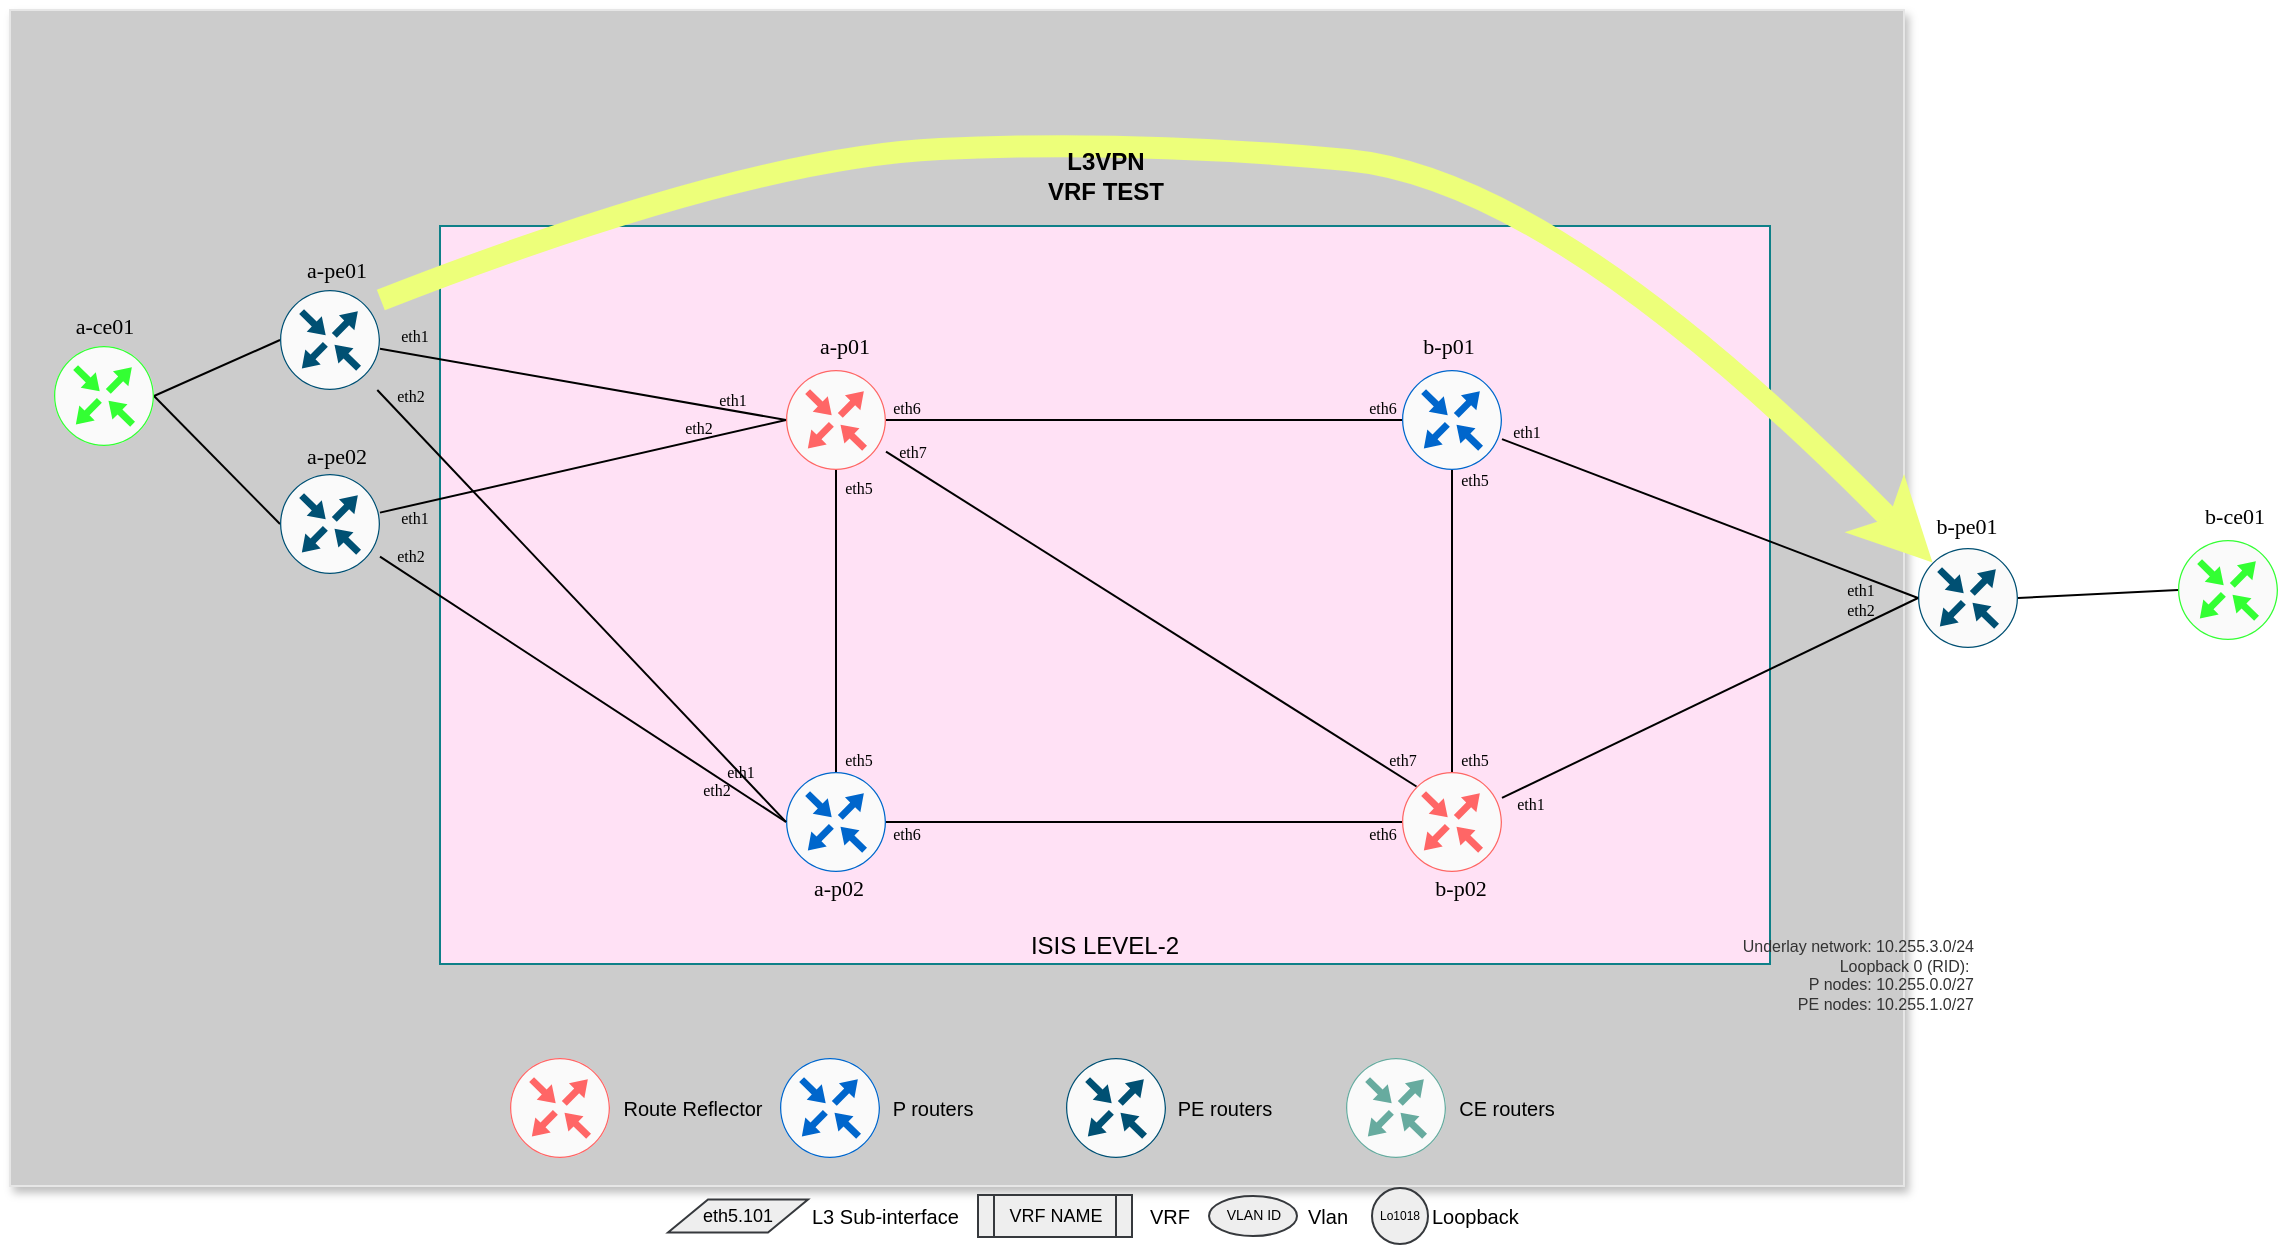 <mxfile>
    <diagram name="Page-1" id="-UelpCdYEey4y5baOnSz">
        <mxGraphModel dx="1113" dy="848" grid="0" gridSize="10" guides="1" tooltips="1" connect="1" arrows="1" fold="1" page="0" pageScale="1" pageWidth="827" pageHeight="1169" math="0" shadow="0">
            <root>
                <mxCell id="0"/>
                <mxCell id="-plp4mE1TCrz63QN9HbG-12" value="Background Image" parent="0"/>
                <mxCell id="-plp4mE1TCrz63QN9HbG-13" value="" style="rounded=0;whiteSpace=wrap;html=1;fillColor=#CCCCCC;fontColor=#333333;strokeColor=#E6E6E6;shadow=1;" parent="-plp4mE1TCrz63QN9HbG-12" vertex="1">
                    <mxGeometry x="-374" y="-184" width="947" height="588" as="geometry"/>
                </mxCell>
                <mxCell id="3" value="a-ce01" style="text;html=1;align=center;verticalAlign=middle;resizable=0;points=[];autosize=1;strokeColor=none;fillColor=none;fontSize=11;fontFamily=Verdana;" vertex="1" parent="-plp4mE1TCrz63QN9HbG-12">
                    <mxGeometry x="-355" y="-39" width="56" height="25" as="geometry"/>
                </mxCell>
                <mxCell id="5" style="edgeStyle=none;curved=1;rounded=0;orthogonalLoop=1;jettySize=auto;html=1;entryX=0;entryY=0.5;entryDx=0;entryDy=0;entryPerimeter=0;fontSize=12;startSize=8;endSize=8;endArrow=none;endFill=0;exitX=1;exitY=0.5;exitDx=0;exitDy=0;exitPerimeter=0;" edge="1" parent="-plp4mE1TCrz63QN9HbG-12" source="2" target="WSuv4SzaL3Qnk7HgxCXB-58">
                    <mxGeometry relative="1" as="geometry">
                        <mxPoint x="-275" y="-4" as="sourcePoint"/>
                        <mxPoint x="-192" y="115.61" as="targetPoint"/>
                    </mxGeometry>
                </mxCell>
                <mxCell id="6" style="edgeStyle=none;curved=1;rounded=0;orthogonalLoop=1;jettySize=auto;html=1;entryX=0;entryY=0.5;entryDx=0;entryDy=0;entryPerimeter=0;fontSize=12;startSize=8;endSize=8;endArrow=none;endFill=0;exitX=1;exitY=0.5;exitDx=0;exitDy=0;exitPerimeter=0;" edge="1" parent="-plp4mE1TCrz63QN9HbG-12" source="2" target="WSuv4SzaL3Qnk7HgxCXB-59">
                    <mxGeometry relative="1" as="geometry">
                        <mxPoint x="-310" y="83" as="sourcePoint"/>
                        <mxPoint x="-247" y="55" as="targetPoint"/>
                    </mxGeometry>
                </mxCell>
                <mxCell id="11" value="b-ce01" style="text;html=1;align=center;verticalAlign=middle;resizable=0;points=[];autosize=1;strokeColor=none;fillColor=none;fontSize=11;fontFamily=Verdana;" vertex="1" parent="-plp4mE1TCrz63QN9HbG-12">
                    <mxGeometry x="710" y="56" width="56" height="25" as="geometry"/>
                </mxCell>
                <mxCell id="13" style="edgeStyle=none;curved=1;rounded=0;orthogonalLoop=1;jettySize=auto;html=1;fontSize=12;startSize=8;endSize=8;endArrow=none;endFill=0;strokeWidth=1;exitX=1;exitY=0.5;exitDx=0;exitDy=0;exitPerimeter=0;entryX=0;entryY=0.5;entryDx=0;entryDy=0;entryPerimeter=0;" edge="1" parent="-plp4mE1TCrz63QN9HbG-12" source="WSuv4SzaL3Qnk7HgxCXB-66" target="12">
                    <mxGeometry relative="1" as="geometry">
                        <mxPoint x="742" y="120" as="targetPoint"/>
                        <mxPoint x="484" y="120" as="sourcePoint"/>
                    </mxGeometry>
                </mxCell>
                <mxCell id="1" parent="0"/>
                <mxCell id="WSuv4SzaL3Qnk7HgxCXB-26" value="ISIS LEVEL-2" style="rounded=0;whiteSpace=wrap;html=1;fillColor=#FFE1F5;strokeColor=#0e8088;verticalAlign=bottom;shadow=0;" parent="1" vertex="1">
                    <mxGeometry x="-159" y="-76" width="665" height="369" as="geometry"/>
                </mxCell>
                <mxCell id="WSuv4SzaL3Qnk7HgxCXB-204" value="" style="sketch=0;points=[[0.5,0,0],[1,0.5,0],[0.5,1,0],[0,0.5,0],[0.145,0.145,0],[0.856,0.145,0],[0.855,0.856,0],[0.145,0.855,0]];verticalLabelPosition=bottom;html=1;verticalAlign=top;aspect=fixed;align=center;pointerEvents=1;shape=mxgraph.cisco19.rect;prIcon=router;fillColor=#FAFAFA;strokeColor=#0066CC;fontSize=8;" parent="1" vertex="1">
                    <mxGeometry x="11" y="340" width="50" height="50" as="geometry"/>
                </mxCell>
                <mxCell id="WSuv4SzaL3Qnk7HgxCXB-205" value="P routers" style="text;html=1;align=center;verticalAlign=middle;resizable=0;points=[];autosize=1;strokeColor=none;fillColor=none;fontSize=10;" parent="1" vertex="1">
                    <mxGeometry x="58" y="353" width="58" height="24" as="geometry"/>
                </mxCell>
                <mxCell id="WSuv4SzaL3Qnk7HgxCXB-206" value="" style="sketch=0;points=[[0.5,0,0],[1,0.5,0],[0.5,1,0],[0,0.5,0],[0.145,0.145,0],[0.856,0.145,0],[0.855,0.856,0],[0.145,0.855,0]];verticalLabelPosition=bottom;html=1;verticalAlign=top;aspect=fixed;align=center;pointerEvents=1;shape=mxgraph.cisco19.rect;prIcon=router;fillColor=#FAFAFA;strokeColor=#005073;fontSize=8;" parent="1" vertex="1">
                    <mxGeometry x="154" y="340" width="50" height="50" as="geometry"/>
                </mxCell>
                <mxCell id="WSuv4SzaL3Qnk7HgxCXB-207" value="PE routers" style="text;html=1;align=center;verticalAlign=middle;resizable=0;points=[];autosize=1;strokeColor=none;fillColor=none;fontSize=10;" parent="1" vertex="1">
                    <mxGeometry x="200.5" y="353" width="65" height="24" as="geometry"/>
                </mxCell>
                <mxCell id="WSuv4SzaL3Qnk7HgxCXB-208" value="" style="sketch=0;points=[[0.5,0,0],[1,0.5,0],[0.5,1,0],[0,0.5,0],[0.145,0.145,0],[0.856,0.145,0],[0.855,0.856,0],[0.145,0.855,0]];verticalLabelPosition=bottom;html=1;verticalAlign=top;aspect=fixed;align=center;pointerEvents=1;shape=mxgraph.cisco19.rect;prIcon=router;fillColor=#FAFAFA;strokeColor=#67AB9F;fontSize=8;" parent="1" vertex="1">
                    <mxGeometry x="294" y="340" width="50" height="50" as="geometry"/>
                </mxCell>
                <mxCell id="WSuv4SzaL3Qnk7HgxCXB-209" value="CE routers" style="text;html=1;align=center;verticalAlign=middle;resizable=0;points=[];autosize=1;strokeColor=none;fillColor=none;fontSize=10;" parent="1" vertex="1">
                    <mxGeometry x="341" y="353" width="66" height="24" as="geometry"/>
                </mxCell>
                <mxCell id="-plp4mE1TCrz63QN9HbG-1" value="VRF NAME" style="shape=process;whiteSpace=wrap;html=1;backgroundOutline=1;fillColor=#eeeeee;strokeColor=#36393d;fontSize=9;" parent="1" vertex="1">
                    <mxGeometry x="110" y="408.5" width="77" height="21" as="geometry"/>
                </mxCell>
                <mxCell id="-plp4mE1TCrz63QN9HbG-2" value="VRF" style="text;html=1;align=left;verticalAlign=middle;resizable=0;points=[];autosize=1;strokeColor=none;fillColor=none;fontSize=10;" parent="1" vertex="1">
                    <mxGeometry x="194" y="407" width="38" height="24" as="geometry"/>
                </mxCell>
                <mxCell id="-plp4mE1TCrz63QN9HbG-3" value="VLAN ID" style="ellipse;whiteSpace=wrap;html=1;fontSize=7;fillColor=#eeeeee;strokeColor=#36393d;" parent="1" vertex="1">
                    <mxGeometry x="225.5" y="409" width="44" height="20" as="geometry"/>
                </mxCell>
                <mxCell id="-plp4mE1TCrz63QN9HbG-5" value="Vlan" style="text;html=1;align=left;verticalAlign=middle;resizable=0;points=[];autosize=1;strokeColor=none;fillColor=none;fontSize=10;" parent="1" vertex="1">
                    <mxGeometry x="273" y="407" width="38" height="24" as="geometry"/>
                </mxCell>
                <mxCell id="-plp4mE1TCrz63QN9HbG-7" value="Lo1018" style="ellipse;whiteSpace=wrap;html=1;aspect=fixed;fillColor=#eeeeee;strokeColor=#36393d;fontSize=6;" parent="1" vertex="1">
                    <mxGeometry x="307" y="405" width="28" height="28" as="geometry"/>
                </mxCell>
                <mxCell id="-plp4mE1TCrz63QN9HbG-8" value="Loopback" style="text;html=1;align=left;verticalAlign=middle;resizable=0;points=[];autosize=1;strokeColor=none;fillColor=none;fontSize=10;" parent="1" vertex="1">
                    <mxGeometry x="335" y="407" width="61" height="24" as="geometry"/>
                </mxCell>
                <mxCell id="JTRN2UEG_rgVW73hcwAd-14" value="eth5.101" style="shape=parallelogram;perimeter=parallelogramPerimeter;whiteSpace=wrap;html=1;fixedSize=1;fontSize=9;fillColor=#eeeeee;strokeColor=#36393d;" parent="1" vertex="1">
                    <mxGeometry x="-45" y="410.75" width="70" height="16.5" as="geometry"/>
                </mxCell>
                <mxCell id="JTRN2UEG_rgVW73hcwAd-15" value="L3 Sub-interface" style="text;html=1;align=left;verticalAlign=middle;resizable=0;points=[];autosize=1;strokeColor=none;fillColor=none;fontSize=10;" parent="1" vertex="1">
                    <mxGeometry x="25" y="407" width="91" height="24" as="geometry"/>
                </mxCell>
                <mxCell id="A-7povr_MnUaADOWKXIy-25" value="" style="curved=1;endArrow=classic;html=1;rounded=0;entryX=0.145;entryY=0.145;entryDx=0;entryDy=0;entryPerimeter=0;exitX=0.902;exitY=1.12;exitDx=0;exitDy=0;exitPerimeter=0;strokeColor=#EDFF7A;strokeWidth=11;" parent="1" source="WSuv4SzaL3Qnk7HgxCXB-101" target="WSuv4SzaL3Qnk7HgxCXB-66" edge="1">
                    <mxGeometry width="50" height="50" relative="1" as="geometry">
                        <mxPoint x="229" y="75" as="sourcePoint"/>
                        <mxPoint x="279" y="25" as="targetPoint"/>
                        <Array as="points">
                            <mxPoint x="-7" y="-110"/>
                            <mxPoint x="189" y="-119"/>
                            <mxPoint x="400" y="-99"/>
                        </Array>
                    </mxGeometry>
                </mxCell>
                <mxCell id="A-7povr_MnUaADOWKXIy-27" value="&lt;b&gt;L3VPN&lt;/b&gt;&lt;div&gt;&lt;b&gt;VRF TEST&lt;/b&gt;&lt;/div&gt;" style="text;html=1;align=center;verticalAlign=middle;whiteSpace=wrap;rounded=0;" parent="1" vertex="1">
                    <mxGeometry x="144" y="-116" width="60" height="30" as="geometry"/>
                </mxCell>
                <mxCell id="WSuv4SzaL3Qnk7HgxCXB-57" value="Topology" parent="0"/>
                <mxCell id="WSuv4SzaL3Qnk7HgxCXB-58" value="" style="sketch=0;points=[[0.5,0,0],[1,0.5,0],[0.5,1,0],[0,0.5,0],[0.145,0.145,0],[0.856,0.145,0],[0.855,0.856,0],[0.145,0.855,0]];verticalLabelPosition=bottom;html=1;verticalAlign=top;aspect=fixed;align=center;pointerEvents=1;shape=mxgraph.cisco19.rect;prIcon=router;fillColor=#FAFAFA;strokeColor=#005073;" parent="WSuv4SzaL3Qnk7HgxCXB-57" vertex="1">
                    <mxGeometry x="-239" y="-44" width="50" height="50" as="geometry"/>
                </mxCell>
                <mxCell id="WSuv4SzaL3Qnk7HgxCXB-59" value="" style="sketch=0;points=[[0.5,0,0],[1,0.5,0],[0.5,1,0],[0,0.5,0],[0.145,0.145,0],[0.856,0.145,0],[0.855,0.856,0],[0.145,0.855,0]];verticalLabelPosition=bottom;html=1;verticalAlign=top;aspect=fixed;align=center;pointerEvents=1;shape=mxgraph.cisco19.rect;prIcon=router;fillColor=#FAFAFA;strokeColor=#005073;" parent="WSuv4SzaL3Qnk7HgxCXB-57" vertex="1">
                    <mxGeometry x="-239" y="48" width="50" height="50" as="geometry"/>
                </mxCell>
                <mxCell id="WSuv4SzaL3Qnk7HgxCXB-62" value="" style="sketch=0;points=[[0.5,0,0],[1,0.5,0],[0.5,1,0],[0,0.5,0],[0.145,0.145,0],[0.856,0.145,0],[0.855,0.856,0],[0.145,0.855,0]];verticalLabelPosition=bottom;html=1;verticalAlign=top;aspect=fixed;align=center;pointerEvents=1;shape=mxgraph.cisco19.rect;prIcon=router;fillColor=#FAFAFA;strokeColor=#FF6666;" parent="WSuv4SzaL3Qnk7HgxCXB-57" vertex="1">
                    <mxGeometry x="14" y="-4" width="50" height="50" as="geometry"/>
                </mxCell>
                <mxCell id="WSuv4SzaL3Qnk7HgxCXB-63" value="" style="sketch=0;points=[[0.5,0,0],[1,0.5,0],[0.5,1,0],[0,0.5,0],[0.145,0.145,0],[0.856,0.145,0],[0.855,0.856,0],[0.145,0.855,0]];verticalLabelPosition=bottom;html=1;verticalAlign=top;aspect=fixed;align=center;pointerEvents=1;shape=mxgraph.cisco19.rect;prIcon=router;fillColor=#FAFAFA;strokeColor=#0066CC;" parent="WSuv4SzaL3Qnk7HgxCXB-57" vertex="1">
                    <mxGeometry x="14" y="197" width="50" height="50" as="geometry"/>
                </mxCell>
                <mxCell id="WSuv4SzaL3Qnk7HgxCXB-64" value="" style="sketch=0;points=[[0.5,0,0],[1,0.5,0],[0.5,1,0],[0,0.5,0],[0.145,0.145,0],[0.856,0.145,0],[0.855,0.856,0],[0.145,0.855,0]];verticalLabelPosition=bottom;html=1;verticalAlign=top;aspect=fixed;align=center;pointerEvents=1;shape=mxgraph.cisco19.rect;prIcon=router;fillColor=#FAFAFA;strokeColor=#0066CC;" parent="WSuv4SzaL3Qnk7HgxCXB-57" vertex="1">
                    <mxGeometry x="322" y="-4" width="50" height="50" as="geometry"/>
                </mxCell>
                <mxCell id="WSuv4SzaL3Qnk7HgxCXB-65" value="" style="sketch=0;points=[[0.5,0,0],[1,0.5,0],[0.5,1,0],[0,0.5,0],[0.145,0.145,0],[0.856,0.145,0],[0.855,0.856,0],[0.145,0.855,0]];verticalLabelPosition=bottom;html=1;verticalAlign=top;aspect=fixed;align=center;pointerEvents=1;shape=mxgraph.cisco19.rect;prIcon=router;fillColor=#FAFAFA;strokeColor=#FF6666;" parent="WSuv4SzaL3Qnk7HgxCXB-57" vertex="1">
                    <mxGeometry x="322" y="197" width="50" height="50" as="geometry"/>
                </mxCell>
                <mxCell id="WSuv4SzaL3Qnk7HgxCXB-66" value="" style="sketch=0;points=[[0.5,0,0],[1,0.5,0],[0.5,1,0],[0,0.5,0],[0.145,0.145,0],[0.856,0.145,0],[0.855,0.856,0],[0.145,0.855,0]];verticalLabelPosition=bottom;html=1;verticalAlign=top;aspect=fixed;align=center;pointerEvents=1;shape=mxgraph.cisco19.rect;prIcon=router;fillColor=#FAFAFA;strokeColor=#005073;" parent="WSuv4SzaL3Qnk7HgxCXB-57" vertex="1">
                    <mxGeometry x="580" y="85" width="50" height="50" as="geometry"/>
                </mxCell>
                <mxCell id="WSuv4SzaL3Qnk7HgxCXB-69" style="edgeStyle=none;curved=1;rounded=0;orthogonalLoop=1;jettySize=auto;html=1;entryX=0;entryY=0.5;entryDx=0;entryDy=0;entryPerimeter=0;fontSize=12;startSize=8;endSize=8;endArrow=none;endFill=0;" parent="WSuv4SzaL3Qnk7HgxCXB-57" source="WSuv4SzaL3Qnk7HgxCXB-59" target="WSuv4SzaL3Qnk7HgxCXB-62" edge="1">
                    <mxGeometry relative="1" as="geometry"/>
                </mxCell>
                <mxCell id="WSuv4SzaL3Qnk7HgxCXB-70" style="edgeStyle=none;curved=1;rounded=0;orthogonalLoop=1;jettySize=auto;html=1;entryX=0;entryY=0.5;entryDx=0;entryDy=0;entryPerimeter=0;fontSize=12;startSize=8;endSize=8;endArrow=none;endFill=0;" parent="WSuv4SzaL3Qnk7HgxCXB-57" source="WSuv4SzaL3Qnk7HgxCXB-58" target="WSuv4SzaL3Qnk7HgxCXB-62" edge="1">
                    <mxGeometry relative="1" as="geometry"/>
                </mxCell>
                <mxCell id="WSuv4SzaL3Qnk7HgxCXB-71" style="edgeStyle=none;curved=1;rounded=0;orthogonalLoop=1;jettySize=auto;html=1;fontSize=12;startSize=8;endSize=8;endArrow=none;endFill=0;strokeWidth=1;" parent="WSuv4SzaL3Qnk7HgxCXB-57" source="WSuv4SzaL3Qnk7HgxCXB-62" target="WSuv4SzaL3Qnk7HgxCXB-64" edge="1">
                    <mxGeometry relative="1" as="geometry">
                        <mxPoint x="252" y="21" as="targetPoint"/>
                    </mxGeometry>
                </mxCell>
                <mxCell id="WSuv4SzaL3Qnk7HgxCXB-72" style="edgeStyle=none;curved=1;rounded=0;orthogonalLoop=1;jettySize=auto;html=1;entryX=0;entryY=0.5;entryDx=0;entryDy=0;entryPerimeter=0;fontSize=12;startSize=8;endSize=8;endArrow=none;endFill=0;strokeWidth=1;" parent="WSuv4SzaL3Qnk7HgxCXB-57" source="WSuv4SzaL3Qnk7HgxCXB-63" target="WSuv4SzaL3Qnk7HgxCXB-65" edge="1">
                    <mxGeometry relative="1" as="geometry"/>
                </mxCell>
                <mxCell id="WSuv4SzaL3Qnk7HgxCXB-73" style="edgeStyle=none;curved=1;rounded=0;orthogonalLoop=1;jettySize=auto;html=1;fontSize=12;startSize=8;endSize=8;entryX=0.5;entryY=1;entryDx=0;entryDy=0;entryPerimeter=0;endArrow=none;endFill=0;strokeWidth=1;" parent="WSuv4SzaL3Qnk7HgxCXB-57" source="WSuv4SzaL3Qnk7HgxCXB-63" target="WSuv4SzaL3Qnk7HgxCXB-62" edge="1">
                    <mxGeometry relative="1" as="geometry">
                        <mxPoint x="325" y="31" as="targetPoint"/>
                    </mxGeometry>
                </mxCell>
                <mxCell id="WSuv4SzaL3Qnk7HgxCXB-74" style="edgeStyle=none;curved=1;rounded=0;orthogonalLoop=1;jettySize=auto;html=1;entryX=0.5;entryY=0;entryDx=0;entryDy=0;entryPerimeter=0;fontSize=12;startSize=8;endSize=8;endArrow=none;endFill=0;strokeWidth=1;" parent="WSuv4SzaL3Qnk7HgxCXB-57" source="WSuv4SzaL3Qnk7HgxCXB-64" target="WSuv4SzaL3Qnk7HgxCXB-65" edge="1">
                    <mxGeometry relative="1" as="geometry"/>
                </mxCell>
                <mxCell id="WSuv4SzaL3Qnk7HgxCXB-75" style="edgeStyle=none;curved=1;rounded=0;orthogonalLoop=1;jettySize=auto;html=1;entryX=0.145;entryY=0.145;entryDx=0;entryDy=0;entryPerimeter=0;fontSize=12;startSize=8;endSize=8;endArrow=none;endFill=0;strokeWidth=1;" parent="WSuv4SzaL3Qnk7HgxCXB-57" source="WSuv4SzaL3Qnk7HgxCXB-62" target="WSuv4SzaL3Qnk7HgxCXB-65" edge="1">
                    <mxGeometry relative="1" as="geometry"/>
                </mxCell>
                <mxCell id="WSuv4SzaL3Qnk7HgxCXB-76" style="edgeStyle=none;curved=1;rounded=0;orthogonalLoop=1;jettySize=auto;html=1;entryX=0;entryY=0.5;entryDx=0;entryDy=0;entryPerimeter=0;fontSize=12;startSize=8;endSize=8;endArrow=none;endFill=0;" parent="WSuv4SzaL3Qnk7HgxCXB-57" source="WSuv4SzaL3Qnk7HgxCXB-58" target="WSuv4SzaL3Qnk7HgxCXB-63" edge="1">
                    <mxGeometry relative="1" as="geometry"/>
                </mxCell>
                <mxCell id="WSuv4SzaL3Qnk7HgxCXB-77" style="edgeStyle=none;curved=1;rounded=0;orthogonalLoop=1;jettySize=auto;html=1;entryX=0;entryY=0.5;entryDx=0;entryDy=0;entryPerimeter=0;fontSize=12;startSize=8;endSize=8;endArrow=none;endFill=0;" parent="WSuv4SzaL3Qnk7HgxCXB-57" source="WSuv4SzaL3Qnk7HgxCXB-59" target="WSuv4SzaL3Qnk7HgxCXB-63" edge="1">
                    <mxGeometry relative="1" as="geometry"/>
                </mxCell>
                <mxCell id="WSuv4SzaL3Qnk7HgxCXB-80" style="edgeStyle=none;curved=1;rounded=0;orthogonalLoop=1;jettySize=auto;html=1;entryX=0;entryY=0.5;entryDx=0;entryDy=0;entryPerimeter=0;fontSize=12;startSize=8;endSize=8;endArrow=none;endFill=0;" parent="WSuv4SzaL3Qnk7HgxCXB-57" source="WSuv4SzaL3Qnk7HgxCXB-64" target="WSuv4SzaL3Qnk7HgxCXB-66" edge="1">
                    <mxGeometry relative="1" as="geometry"/>
                </mxCell>
                <mxCell id="WSuv4SzaL3Qnk7HgxCXB-81" style="edgeStyle=none;curved=1;rounded=0;orthogonalLoop=1;jettySize=auto;html=1;entryX=0;entryY=0.5;entryDx=0;entryDy=0;entryPerimeter=0;fontSize=12;startSize=8;endSize=8;endArrow=none;endFill=0;" parent="WSuv4SzaL3Qnk7HgxCXB-57" source="WSuv4SzaL3Qnk7HgxCXB-65" target="WSuv4SzaL3Qnk7HgxCXB-66" edge="1">
                    <mxGeometry relative="1" as="geometry"/>
                </mxCell>
                <UserObject label="&lt;div&gt;&lt;span data-lucid-type=&quot;application/vnd.lucid.text&quot; data-lucid-content=&quot;{&amp;quot;t&amp;quot;:&amp;quot;Loopback 0 (RID): 1.0.0.xISIS: 49.019.168.0.00x.00&amp;quot;,&amp;quot;m&amp;quot;:[{&amp;quot;s&amp;quot;:0,&amp;quot;n&amp;quot;:&amp;quot;a&amp;quot;,&amp;quot;v&amp;quot;:&amp;quot;left&amp;quot;},{&amp;quot;s&amp;quot;:0,&amp;quot;n&amp;quot;:&amp;quot;c&amp;quot;,&amp;quot;v&amp;quot;:&amp;quot;333333ff&amp;quot;,&amp;quot;e&amp;quot;:56},{&amp;quot;s&amp;quot;:0,&amp;quot;n&amp;quot;:&amp;quot;s&amp;quot;,&amp;quot;v&amp;quot;:17.778,&amp;quot;e&amp;quot;:56}]}&quot;&gt;&lt;span style=&quot;color: rgb(51, 51, 51);&quot;&gt;&lt;font&gt;Underlay network: 10.255.3.0/24&lt;/font&gt;&lt;/span&gt;&lt;/span&gt;&lt;/div&gt;&lt;span data-lucid-type=&quot;application/vnd.lucid.text&quot; data-lucid-content=&quot;{&amp;quot;t&amp;quot;:&amp;quot;Loopback 0 (RID): 1.0.0.xISIS: 49.019.168.0.00x.00&amp;quot;,&amp;quot;m&amp;quot;:[{&amp;quot;s&amp;quot;:0,&amp;quot;n&amp;quot;:&amp;quot;a&amp;quot;,&amp;quot;v&amp;quot;:&amp;quot;left&amp;quot;},{&amp;quot;s&amp;quot;:0,&amp;quot;n&amp;quot;:&amp;quot;c&amp;quot;,&amp;quot;v&amp;quot;:&amp;quot;333333ff&amp;quot;,&amp;quot;e&amp;quot;:56},{&amp;quot;s&amp;quot;:0,&amp;quot;n&amp;quot;:&amp;quot;s&amp;quot;,&amp;quot;v&amp;quot;:17.778,&amp;quot;e&amp;quot;:56}]}&quot;&gt;&lt;span style=&quot;color: rgb(51, 51, 51);&quot;&gt;&lt;font&gt;Loopback 0 (RID):&amp;nbsp;&lt;br&gt;&lt;/font&gt;&lt;/span&gt;&lt;/span&gt;&lt;div&gt;&lt;span data-lucid-type=&quot;application/vnd.lucid.text&quot; data-lucid-content=&quot;{&amp;quot;t&amp;quot;:&amp;quot;Loopback 0 (RID): 1.0.0.xISIS: 49.019.168.0.00x.00&amp;quot;,&amp;quot;m&amp;quot;:[{&amp;quot;s&amp;quot;:0,&amp;quot;n&amp;quot;:&amp;quot;a&amp;quot;,&amp;quot;v&amp;quot;:&amp;quot;left&amp;quot;},{&amp;quot;s&amp;quot;:0,&amp;quot;n&amp;quot;:&amp;quot;c&amp;quot;,&amp;quot;v&amp;quot;:&amp;quot;333333ff&amp;quot;,&amp;quot;e&amp;quot;:56},{&amp;quot;s&amp;quot;:0,&amp;quot;n&amp;quot;:&amp;quot;s&amp;quot;,&amp;quot;v&amp;quot;:17.778,&amp;quot;e&amp;quot;:56}]}&quot;&gt;&lt;font style=&quot;&quot;&gt;&lt;font color=&quot;#333333&quot;&gt;P nodes: 10.255.0.0/27&lt;/font&gt;&lt;br&gt;&lt;/font&gt;&lt;/span&gt;&lt;/div&gt;&lt;div&gt;&lt;span data-lucid-type=&quot;application/vnd.lucid.text&quot; data-lucid-content=&quot;{&amp;quot;t&amp;quot;:&amp;quot;Loopback 0 (RID): 1.0.0.xISIS: 49.019.168.0.00x.00&amp;quot;,&amp;quot;m&amp;quot;:[{&amp;quot;s&amp;quot;:0,&amp;quot;n&amp;quot;:&amp;quot;a&amp;quot;,&amp;quot;v&amp;quot;:&amp;quot;left&amp;quot;},{&amp;quot;s&amp;quot;:0,&amp;quot;n&amp;quot;:&amp;quot;c&amp;quot;,&amp;quot;v&amp;quot;:&amp;quot;333333ff&amp;quot;,&amp;quot;e&amp;quot;:56},{&amp;quot;s&amp;quot;:0,&amp;quot;n&amp;quot;:&amp;quot;s&amp;quot;,&amp;quot;v&amp;quot;:17.778,&amp;quot;e&amp;quot;:56}]}&quot;&gt;&lt;font style=&quot;&quot;&gt;&lt;font color=&quot;#333333&quot;&gt;PE nodes:&amp;nbsp;&lt;/font&gt;&lt;/font&gt;&lt;/span&gt;&lt;span style=&quot;background-color: initial;&quot;&gt;&lt;font color=&quot;#333333&quot;&gt;10.255.1.0/27&lt;/font&gt;&lt;/span&gt;&lt;/div&gt;" id="WSuv4SzaL3Qnk7HgxCXB-153">
                    <mxCell style="text;whiteSpace=wrap;html=1;align=right;fontSize=8;fontFamily=Helvetica;" parent="WSuv4SzaL3Qnk7HgxCXB-57" vertex="1">
                        <mxGeometry x="485" y="273" width="125" height="38" as="geometry"/>
                    </mxCell>
                </UserObject>
                <mxCell id="-plp4mE1TCrz63QN9HbG-9" value="" style="sketch=0;points=[[0.5,0,0],[1,0.5,0],[0.5,1,0],[0,0.5,0],[0.145,0.145,0],[0.856,0.145,0],[0.855,0.856,0],[0.145,0.855,0]];verticalLabelPosition=bottom;html=1;verticalAlign=top;aspect=fixed;align=center;pointerEvents=1;shape=mxgraph.cisco19.rect;prIcon=router;fillColor=#FAFAFA;strokeColor=#FF6666;" parent="WSuv4SzaL3Qnk7HgxCXB-57" vertex="1">
                    <mxGeometry x="-124" y="340" width="50" height="50" as="geometry"/>
                </mxCell>
                <mxCell id="-plp4mE1TCrz63QN9HbG-10" value="Route Reflector" style="text;html=1;align=center;verticalAlign=middle;resizable=0;points=[];autosize=1;strokeColor=none;fillColor=none;fontSize=10;" parent="WSuv4SzaL3Qnk7HgxCXB-57" vertex="1">
                    <mxGeometry x="-77" y="353" width="87" height="24" as="geometry"/>
                </mxCell>
                <mxCell id="12" value="" style="sketch=0;points=[[0.5,0,0],[1,0.5,0],[0.5,1,0],[0,0.5,0],[0.145,0.145,0],[0.856,0.145,0],[0.855,0.856,0],[0.145,0.855,0]];verticalLabelPosition=bottom;html=1;verticalAlign=top;aspect=fixed;align=center;pointerEvents=1;shape=mxgraph.cisco19.rect;prIcon=router;fillColor=#FAFAFA;strokeColor=#33FF33;" vertex="1" parent="WSuv4SzaL3Qnk7HgxCXB-57">
                    <mxGeometry x="710" y="81" width="50" height="50" as="geometry"/>
                </mxCell>
                <mxCell id="2" value="" style="sketch=0;points=[[0.5,0,0],[1,0.5,0],[0.5,1,0],[0,0.5,0],[0.145,0.145,0],[0.856,0.145,0],[0.855,0.856,0],[0.145,0.855,0]];verticalLabelPosition=bottom;html=1;verticalAlign=top;aspect=fixed;align=center;pointerEvents=1;shape=mxgraph.cisco19.rect;prIcon=router;fillColor=#FAFAFA;strokeColor=#33FF33;" vertex="1" parent="WSuv4SzaL3Qnk7HgxCXB-57">
                    <mxGeometry x="-352" y="-16" width="50" height="50" as="geometry"/>
                </mxCell>
                <mxCell id="WSuv4SzaL3Qnk7HgxCXB-48" value="Hostnames" parent="0"/>
                <mxCell id="WSuv4SzaL3Qnk7HgxCXB-49" value="a-p01" style="text;html=1;align=center;verticalAlign=middle;resizable=0;points=[];autosize=1;strokeColor=none;fillColor=none;fontSize=11;fontFamily=Verdana;" parent="WSuv4SzaL3Qnk7HgxCXB-48" vertex="1">
                    <mxGeometry x="18" y="-29" width="50" height="25" as="geometry"/>
                </mxCell>
                <mxCell id="WSuv4SzaL3Qnk7HgxCXB-50" value="a-p02" style="text;html=1;align=center;verticalAlign=middle;resizable=0;points=[];autosize=1;strokeColor=none;fillColor=none;fontSize=11;fontFamily=Verdana;" parent="WSuv4SzaL3Qnk7HgxCXB-48" vertex="1">
                    <mxGeometry x="14.5" y="242" width="50" height="25" as="geometry"/>
                </mxCell>
                <mxCell id="WSuv4SzaL3Qnk7HgxCXB-51" value="b-pe01" style="text;html=1;align=center;verticalAlign=middle;resizable=0;points=[];autosize=1;strokeColor=none;fillColor=none;fontSize=11;fontFamily=Verdana;" parent="WSuv4SzaL3Qnk7HgxCXB-48" vertex="1">
                    <mxGeometry x="575" y="61" width="57" height="25" as="geometry"/>
                </mxCell>
                <mxCell id="WSuv4SzaL3Qnk7HgxCXB-52" value="a-pe02" style="text;html=1;align=center;verticalAlign=middle;resizable=0;points=[];autosize=1;strokeColor=none;fillColor=none;fontSize=11;fontFamily=Verdana;" parent="WSuv4SzaL3Qnk7HgxCXB-48" vertex="1">
                    <mxGeometry x="-240" y="26" width="57" height="25" as="geometry"/>
                </mxCell>
                <mxCell id="WSuv4SzaL3Qnk7HgxCXB-55" value="b-p02" style="text;html=1;align=center;verticalAlign=middle;resizable=0;points=[];autosize=1;strokeColor=none;fillColor=none;fontSize=11;fontFamily=Verdana;" parent="WSuv4SzaL3Qnk7HgxCXB-48" vertex="1">
                    <mxGeometry x="325" y="242" width="51" height="25" as="geometry"/>
                </mxCell>
                <mxCell id="WSuv4SzaL3Qnk7HgxCXB-56" value="b-p01" style="text;html=1;align=center;verticalAlign=middle;resizable=0;points=[];autosize=1;strokeColor=none;fillColor=none;fontSize=11;fontFamily=Verdana;" parent="WSuv4SzaL3Qnk7HgxCXB-48" vertex="1">
                    <mxGeometry x="319.5" y="-28.5" width="51" height="25" as="geometry"/>
                </mxCell>
                <mxCell id="WSuv4SzaL3Qnk7HgxCXB-101" value="a-pe01" style="text;html=1;align=center;verticalAlign=middle;resizable=0;points=[];autosize=1;strokeColor=none;fillColor=none;fontSize=11;fontFamily=Verdana;" parent="WSuv4SzaL3Qnk7HgxCXB-48" vertex="1">
                    <mxGeometry x="-240" y="-67" width="57" height="25" as="geometry"/>
                </mxCell>
                <mxCell id="WSuv4SzaL3Qnk7HgxCXB-106" value="Interfaces" parent="0"/>
                <mxCell id="WSuv4SzaL3Qnk7HgxCXB-115" value="eth1" style="text;html=1;align=center;verticalAlign=middle;resizable=0;points=[];autosize=1;strokeColor=none;fillColor=none;fontSize=8;fontFamily=Verdana;" parent="WSuv4SzaL3Qnk7HgxCXB-106" vertex="1">
                    <mxGeometry x="-190" y="-32" width="36" height="22" as="geometry"/>
                </mxCell>
                <mxCell id="WSuv4SzaL3Qnk7HgxCXB-116" value="eth2" style="text;html=1;align=center;verticalAlign=middle;resizable=0;points=[];autosize=1;strokeColor=none;fillColor=none;fontSize=8;fontFamily=Verdana;" parent="WSuv4SzaL3Qnk7HgxCXB-106" vertex="1">
                    <mxGeometry x="-192" y="-2" width="36" height="22" as="geometry"/>
                </mxCell>
                <mxCell id="WSuv4SzaL3Qnk7HgxCXB-117" value="eth1" style="text;html=1;align=center;verticalAlign=middle;resizable=0;points=[];autosize=1;strokeColor=none;fillColor=none;fontSize=8;fontFamily=Verdana;" parent="WSuv4SzaL3Qnk7HgxCXB-106" vertex="1">
                    <mxGeometry x="-190" y="59" width="36" height="22" as="geometry"/>
                </mxCell>
                <mxCell id="WSuv4SzaL3Qnk7HgxCXB-118" value="eth2" style="text;html=1;align=center;verticalAlign=middle;resizable=0;points=[];autosize=1;strokeColor=none;fillColor=none;fontSize=8;fontFamily=Verdana;" parent="WSuv4SzaL3Qnk7HgxCXB-106" vertex="1">
                    <mxGeometry x="-192" y="78" width="36" height="22" as="geometry"/>
                </mxCell>
                <mxCell id="WSuv4SzaL3Qnk7HgxCXB-123" value="eth1" style="text;html=1;align=center;verticalAlign=middle;resizable=0;points=[];autosize=1;strokeColor=none;fillColor=none;fontSize=8;fontFamily=Verdana;" parent="WSuv4SzaL3Qnk7HgxCXB-106" vertex="1">
                    <mxGeometry x="-31" width="36" height="22" as="geometry"/>
                </mxCell>
                <mxCell id="WSuv4SzaL3Qnk7HgxCXB-124" value="eth2" style="text;html=1;align=center;verticalAlign=middle;resizable=0;points=[];autosize=1;strokeColor=none;fillColor=none;fontSize=8;fontFamily=Verdana;" parent="WSuv4SzaL3Qnk7HgxCXB-106" vertex="1">
                    <mxGeometry x="-48" y="14" width="36" height="22" as="geometry"/>
                </mxCell>
                <mxCell id="WSuv4SzaL3Qnk7HgxCXB-129" value="eth1" style="text;html=1;align=center;verticalAlign=middle;resizable=0;points=[];autosize=1;strokeColor=none;fillColor=none;fontSize=8;fontFamily=Verdana;" parent="WSuv4SzaL3Qnk7HgxCXB-106" vertex="1">
                    <mxGeometry x="-27" y="186" width="36" height="22" as="geometry"/>
                </mxCell>
                <mxCell id="WSuv4SzaL3Qnk7HgxCXB-130" value="eth2" style="text;html=1;align=center;verticalAlign=middle;resizable=0;points=[];autosize=1;strokeColor=none;fillColor=none;fontSize=8;fontFamily=Verdana;" parent="WSuv4SzaL3Qnk7HgxCXB-106" vertex="1">
                    <mxGeometry x="-39" y="195" width="36" height="22" as="geometry"/>
                </mxCell>
                <mxCell id="WSuv4SzaL3Qnk7HgxCXB-133" value="eth5" style="text;html=1;align=center;verticalAlign=middle;resizable=0;points=[];autosize=1;strokeColor=none;fillColor=none;fontSize=8;fontFamily=Verdana;" parent="WSuv4SzaL3Qnk7HgxCXB-106" vertex="1">
                    <mxGeometry x="32" y="44" width="36" height="22" as="geometry"/>
                </mxCell>
                <mxCell id="WSuv4SzaL3Qnk7HgxCXB-134" value="eth5" style="text;html=1;align=center;verticalAlign=middle;resizable=0;points=[];autosize=1;strokeColor=none;fillColor=none;fontSize=8;fontFamily=Verdana;" parent="WSuv4SzaL3Qnk7HgxCXB-106" vertex="1">
                    <mxGeometry x="32" y="180" width="36" height="22" as="geometry"/>
                </mxCell>
                <mxCell id="WSuv4SzaL3Qnk7HgxCXB-135" value="eth7" style="text;html=1;align=center;verticalAlign=middle;resizable=0;points=[];autosize=1;strokeColor=none;fillColor=none;fontSize=8;fontFamily=Verdana;" parent="WSuv4SzaL3Qnk7HgxCXB-106" vertex="1">
                    <mxGeometry x="59" y="26" width="36" height="22" as="geometry"/>
                </mxCell>
                <mxCell id="WSuv4SzaL3Qnk7HgxCXB-136" value="eth7" style="text;html=1;align=center;verticalAlign=middle;resizable=0;points=[];autosize=1;strokeColor=none;fillColor=none;fontSize=8;fontFamily=Verdana;" parent="WSuv4SzaL3Qnk7HgxCXB-106" vertex="1">
                    <mxGeometry x="304" y="180" width="36" height="22" as="geometry"/>
                </mxCell>
                <mxCell id="WSuv4SzaL3Qnk7HgxCXB-137" value="eth6" style="text;html=1;align=center;verticalAlign=middle;resizable=0;points=[];autosize=1;strokeColor=none;fillColor=none;fontSize=8;fontFamily=Verdana;" parent="WSuv4SzaL3Qnk7HgxCXB-106" vertex="1">
                    <mxGeometry x="56" y="4" width="36" height="22" as="geometry"/>
                </mxCell>
                <mxCell id="WSuv4SzaL3Qnk7HgxCXB-138" value="eth6" style="text;html=1;align=center;verticalAlign=middle;resizable=0;points=[];autosize=1;strokeColor=none;fillColor=none;fontSize=8;fontFamily=Verdana;" parent="WSuv4SzaL3Qnk7HgxCXB-106" vertex="1">
                    <mxGeometry x="56" y="217" width="36" height="22" as="geometry"/>
                </mxCell>
                <mxCell id="WSuv4SzaL3Qnk7HgxCXB-139" value="eth6" style="text;html=1;align=center;verticalAlign=middle;resizable=0;points=[];autosize=1;strokeColor=none;fillColor=none;fontSize=8;fontFamily=Verdana;" parent="WSuv4SzaL3Qnk7HgxCXB-106" vertex="1">
                    <mxGeometry x="294" y="217" width="36" height="22" as="geometry"/>
                </mxCell>
                <mxCell id="WSuv4SzaL3Qnk7HgxCXB-140" value="eth6" style="text;html=1;align=center;verticalAlign=middle;resizable=0;points=[];autosize=1;strokeColor=none;fillColor=none;fontSize=8;fontFamily=Verdana;" parent="WSuv4SzaL3Qnk7HgxCXB-106" vertex="1">
                    <mxGeometry x="294" y="4" width="36" height="22" as="geometry"/>
                </mxCell>
                <mxCell id="WSuv4SzaL3Qnk7HgxCXB-141" value="eth5" style="text;html=1;align=center;verticalAlign=middle;resizable=0;points=[];autosize=1;strokeColor=none;fillColor=none;fontSize=8;fontFamily=Verdana;" parent="WSuv4SzaL3Qnk7HgxCXB-106" vertex="1">
                    <mxGeometry x="340" y="180" width="36" height="22" as="geometry"/>
                </mxCell>
                <mxCell id="WSuv4SzaL3Qnk7HgxCXB-142" value="eth5" style="text;html=1;align=center;verticalAlign=middle;resizable=0;points=[];autosize=1;strokeColor=none;fillColor=none;fontSize=8;fontFamily=Verdana;" parent="WSuv4SzaL3Qnk7HgxCXB-106" vertex="1">
                    <mxGeometry x="340" y="40" width="36" height="22" as="geometry"/>
                </mxCell>
                <mxCell id="WSuv4SzaL3Qnk7HgxCXB-143" value="eth1" style="text;html=1;align=center;verticalAlign=middle;resizable=0;points=[];autosize=1;strokeColor=none;fillColor=none;fontSize=8;fontFamily=Verdana;" parent="WSuv4SzaL3Qnk7HgxCXB-106" vertex="1">
                    <mxGeometry x="366" y="16" width="36" height="22" as="geometry"/>
                </mxCell>
                <mxCell id="WSuv4SzaL3Qnk7HgxCXB-144" value="eth1" style="text;html=1;align=center;verticalAlign=middle;resizable=0;points=[];autosize=1;strokeColor=none;fillColor=none;fontSize=8;fontFamily=Verdana;" parent="WSuv4SzaL3Qnk7HgxCXB-106" vertex="1">
                    <mxGeometry x="368" y="202" width="36" height="22" as="geometry"/>
                </mxCell>
                <mxCell id="WSuv4SzaL3Qnk7HgxCXB-145" value="eth1" style="text;html=1;align=center;verticalAlign=middle;resizable=0;points=[];autosize=1;strokeColor=none;fillColor=none;fontSize=8;fontFamily=Verdana;" parent="WSuv4SzaL3Qnk7HgxCXB-106" vertex="1">
                    <mxGeometry x="533" y="95" width="36" height="22" as="geometry"/>
                </mxCell>
                <mxCell id="WSuv4SzaL3Qnk7HgxCXB-146" value="eth2" style="text;html=1;align=center;verticalAlign=middle;resizable=0;points=[];autosize=1;strokeColor=none;fillColor=none;fontSize=8;fontFamily=Verdana;" parent="WSuv4SzaL3Qnk7HgxCXB-106" vertex="1">
                    <mxGeometry x="533" y="105" width="36" height="22" as="geometry"/>
                </mxCell>
                <mxCell id="WSuv4SzaL3Qnk7HgxCXB-154" value="VRF Clients" parent="0" visible="0"/>
                <mxCell id="WSuv4SzaL3Qnk7HgxCXB-155" value="CLIENTS" style="shape=process;whiteSpace=wrap;html=1;backgroundOutline=1;fillColor=#d0cee2;strokeColor=#56517e;fontSize=9;" parent="WSuv4SzaL3Qnk7HgxCXB-154" vertex="1">
                    <mxGeometry x="-254" y="-10" width="77" height="21" as="geometry"/>
                </mxCell>
                <mxCell id="WSuv4SzaL3Qnk7HgxCXB-156" value="CLIENTS" style="shape=process;whiteSpace=wrap;html=1;backgroundOutline=1;fillColor=#d0cee2;strokeColor=#56517e;fontSize=9;" parent="WSuv4SzaL3Qnk7HgxCXB-154" vertex="1">
                    <mxGeometry x="-254" y="88" width="77" height="21" as="geometry"/>
                </mxCell>
                <mxCell id="WSuv4SzaL3Qnk7HgxCXB-159" value="CLIENTS" style="shape=process;whiteSpace=wrap;html=1;backgroundOutline=1;fillColor=#d0cee2;strokeColor=#56517e;fontSize=9;" parent="WSuv4SzaL3Qnk7HgxCXB-154" vertex="1">
                    <mxGeometry x="-470" y="11" width="77" height="21" as="geometry"/>
                </mxCell>
                <mxCell id="WSuv4SzaL3Qnk7HgxCXB-190" style="edgeStyle=none;curved=1;rounded=0;orthogonalLoop=1;jettySize=auto;html=1;fontSize=12;startSize=8;endSize=8;strokeColor=#97D077;endArrow=classicThin;endFill=1;startArrow=classicThin;startFill=1;" parent="WSuv4SzaL3Qnk7HgxCXB-154" edge="1">
                    <mxGeometry relative="1" as="geometry">
                        <mxPoint x="752.677" y="99.968" as="targetPoint"/>
                        <mxPoint x="675" y="100" as="sourcePoint"/>
                    </mxGeometry>
                </mxCell>
                <mxCell id="WSuv4SzaL3Qnk7HgxCXB-191" value="static" style="edgeLabel;html=1;align=center;verticalAlign=middle;resizable=0;points=[];fontSize=9;fontColor=#97D077;" parent="WSuv4SzaL3Qnk7HgxCXB-190" vertex="1" connectable="0">
                    <mxGeometry x="0.086" relative="1" as="geometry">
                        <mxPoint as="offset"/>
                    </mxGeometry>
                </mxCell>
                <mxCell id="WSuv4SzaL3Qnk7HgxCXB-161" value="vlan 1810" style="ellipse;whiteSpace=wrap;html=1;fontSize=7;fillColor=#d0cee2;strokeColor=#56517e;" parent="WSuv4SzaL3Qnk7HgxCXB-154" vertex="1">
                    <mxGeometry x="-397" y="12" width="44" height="20" as="geometry"/>
                </mxCell>
                <mxCell id="WSuv4SzaL3Qnk7HgxCXB-162" value="vlan 1810" style="ellipse;whiteSpace=wrap;html=1;fontSize=7;fillColor=#d0cee2;strokeColor=#56517e;" parent="WSuv4SzaL3Qnk7HgxCXB-154" vertex="1">
                    <mxGeometry x="-276" y="-23" width="44" height="20" as="geometry"/>
                </mxCell>
                <mxCell id="WSuv4SzaL3Qnk7HgxCXB-163" value="vlan 1810" style="ellipse;whiteSpace=wrap;html=1;fontSize=7;fillColor=#d0cee2;strokeColor=#56517e;" parent="WSuv4SzaL3Qnk7HgxCXB-154" vertex="1">
                    <mxGeometry x="-278" y="73" width="44" height="20" as="geometry"/>
                </mxCell>
                <mxCell id="WSuv4SzaL3Qnk7HgxCXB-166" value="Lo1018" style="ellipse;whiteSpace=wrap;html=1;aspect=fixed;fillColor=#d0cee2;strokeColor=#56517e;fontSize=6;" parent="WSuv4SzaL3Qnk7HgxCXB-154" vertex="1">
                    <mxGeometry x="-229.5" y="-31" width="28" height="28" as="geometry"/>
                </mxCell>
                <mxCell id="WSuv4SzaL3Qnk7HgxCXB-167" value="Lo1018" style="ellipse;whiteSpace=wrap;html=1;aspect=fixed;fillColor=#d0cee2;strokeColor=#56517e;fontSize=6;" parent="WSuv4SzaL3Qnk7HgxCXB-154" vertex="1">
                    <mxGeometry x="-227" y="65" width="28" height="28" as="geometry"/>
                </mxCell>
                <mxCell id="WSuv4SzaL3Qnk7HgxCXB-171" style="edgeStyle=none;curved=1;rounded=0;orthogonalLoop=1;jettySize=auto;html=1;fontSize=12;startSize=8;endSize=8;strokeColor=#FF0000;endArrow=classicThin;endFill=1;" parent="WSuv4SzaL3Qnk7HgxCXB-154" source="WSuv4SzaL3Qnk7HgxCXB-161" target="WSuv4SzaL3Qnk7HgxCXB-166" edge="1">
                    <mxGeometry relative="1" as="geometry"/>
                </mxCell>
                <mxCell id="WSuv4SzaL3Qnk7HgxCXB-172" style="edgeStyle=none;curved=1;rounded=0;orthogonalLoop=1;jettySize=auto;html=1;fontSize=12;startSize=8;endSize=8;strokeColor=#FF0000;endArrow=classicThin;endFill=1;exitX=0.876;exitY=0.612;exitDx=0;exitDy=0;exitPerimeter=0;" parent="WSuv4SzaL3Qnk7HgxCXB-154" source="WSuv4SzaL3Qnk7HgxCXB-161" target="WSuv4SzaL3Qnk7HgxCXB-167" edge="1">
                    <mxGeometry relative="1" as="geometry">
                        <mxPoint x="-346" y="27" as="sourcePoint"/>
                        <mxPoint x="-219" y="-4" as="targetPoint"/>
                    </mxGeometry>
                </mxCell>
                <mxCell id="WSuv4SzaL3Qnk7HgxCXB-175" value="CLIENTS" style="shape=process;whiteSpace=wrap;html=1;backgroundOutline=1;fillColor=#d0cee2;strokeColor=#56517e;fontSize=9;" parent="WSuv4SzaL3Qnk7HgxCXB-154" vertex="1">
                    <mxGeometry x="788" y="101" width="77" height="21" as="geometry"/>
                </mxCell>
                <mxCell id="WSuv4SzaL3Qnk7HgxCXB-176" value="vlan 1810" style="ellipse;whiteSpace=wrap;html=1;fontSize=7;fillColor=#d0cee2;strokeColor=#56517e;" parent="WSuv4SzaL3Qnk7HgxCXB-154" vertex="1">
                    <mxGeometry x="754" y="101" width="44" height="20" as="geometry"/>
                </mxCell>
                <mxCell id="WSuv4SzaL3Qnk7HgxCXB-177" value="10.18.10.211/24" style="text;html=1;align=center;verticalAlign=middle;resizable=0;points=[];autosize=1;strokeColor=none;fillColor=none;fontSize=7;fontFamily=Verdana;" parent="WSuv4SzaL3Qnk7HgxCXB-154" vertex="1">
                    <mxGeometry x="-440" y="45" width="78" height="20" as="geometry"/>
                </mxCell>
                <mxCell id="WSuv4SzaL3Qnk7HgxCXB-178" value="10.18.10.11/24" style="text;html=1;align=center;verticalAlign=middle;resizable=0;points=[];autosize=1;strokeColor=none;fillColor=none;fontSize=7;fontFamily=Verdana;" parent="WSuv4SzaL3Qnk7HgxCXB-154" vertex="1">
                    <mxGeometry x="-254" y="7" width="73" height="20" as="geometry"/>
                </mxCell>
                <mxCell id="WSuv4SzaL3Qnk7HgxCXB-179" value="10.18.10.12/24" style="text;html=1;align=center;verticalAlign=middle;resizable=0;points=[];autosize=1;strokeColor=none;fillColor=none;fontSize=7;fontFamily=Verdana;" parent="WSuv4SzaL3Qnk7HgxCXB-154" vertex="1">
                    <mxGeometry x="-254" y="104" width="73" height="20" as="geometry"/>
                </mxCell>
                <mxCell id="WSuv4SzaL3Qnk7HgxCXB-182" value="vip: 10.18.10.1/24" style="text;html=1;align=center;verticalAlign=middle;resizable=0;points=[];autosize=1;strokeColor=none;fillColor=none;fontSize=7;fontFamily=Verdana;" parent="WSuv4SzaL3Qnk7HgxCXB-154" vertex="1">
                    <mxGeometry x="-296.5" y="21" width="85" height="20" as="geometry"/>
                </mxCell>
                <mxCell id="WSuv4SzaL3Qnk7HgxCXB-185" value="CLIENTS" style="shape=process;whiteSpace=wrap;html=1;backgroundOutline=1;fillColor=#d0cee2;strokeColor=#56517e;fontSize=9;" parent="WSuv4SzaL3Qnk7HgxCXB-154" vertex="1">
                    <mxGeometry x="559" y="100" width="77" height="21" as="geometry"/>
                </mxCell>
                <mxCell id="WSuv4SzaL3Qnk7HgxCXB-186" value="vlan 1810" style="ellipse;whiteSpace=wrap;html=1;fontSize=7;fillColor=#d0cee2;strokeColor=#56517e;" parent="WSuv4SzaL3Qnk7HgxCXB-154" vertex="1">
                    <mxGeometry x="629" y="100.5" width="44" height="20" as="geometry"/>
                </mxCell>
                <mxCell id="WSuv4SzaL3Qnk7HgxCXB-187" value="10.18.11.1/24" style="text;html=1;align=center;verticalAlign=middle;resizable=0;points=[];autosize=1;strokeColor=none;fillColor=none;fontSize=7;fontFamily=Verdana;" parent="WSuv4SzaL3Qnk7HgxCXB-154" vertex="1">
                    <mxGeometry x="609" y="122" width="69" height="20" as="geometry"/>
                </mxCell>
                <mxCell id="WSuv4SzaL3Qnk7HgxCXB-188" value="10.18.11.221/24" style="text;html=1;align=center;verticalAlign=middle;resizable=0;points=[];autosize=1;strokeColor=none;fillColor=none;fontSize=7;fontFamily=Verdana;" parent="WSuv4SzaL3Qnk7HgxCXB-154" vertex="1">
                    <mxGeometry x="727" y="122" width="78" height="20" as="geometry"/>
                </mxCell>
                <mxCell id="JTRN2UEG_rgVW73hcwAd-7" value="USE CASE: Dual Homed L3 network" parent="0" visible="0"/>
                <mxCell id="JTRN2UEG_rgVW73hcwAd-9" value="ATM&lt;br&gt;&lt;font style=&quot;font-size: 7px;&quot;&gt;AS: 65101&lt;/font&gt;" style="shape=process;whiteSpace=wrap;html=1;backgroundOutline=1;fillColor=#60a917;strokeColor=#2D7600;fontSize=9;rotation=0;fontColor=#ffffff;" parent="JTRN2UEG_rgVW73hcwAd-7" vertex="1">
                    <mxGeometry x="-509" y="204" width="77" height="21" as="geometry"/>
                </mxCell>
                <mxCell id="JTRN2UEG_rgVW73hcwAd-23" value="eth2.101" style="shape=parallelogram;perimeter=parallelogramPerimeter;whiteSpace=wrap;html=1;fixedSize=1;fontSize=9;fillColor=#60a917;fontColor=#ffffff;strokeColor=#2D7600;size=7.863;" parent="JTRN2UEG_rgVW73hcwAd-7" vertex="1">
                    <mxGeometry x="-407" y="193" width="70" height="12" as="geometry"/>
                </mxCell>
                <mxCell id="JTRN2UEG_rgVW73hcwAd-24" value="eth5.12" style="shape=parallelogram;perimeter=parallelogramPerimeter;whiteSpace=wrap;html=1;fixedSize=1;fontSize=9;fillColor=#60a917;fontColor=#ffffff;strokeColor=#2D7600;size=7.863;" parent="JTRN2UEG_rgVW73hcwAd-7" vertex="1">
                    <mxGeometry x="-286" y="193" width="70" height="12" as="geometry"/>
                </mxCell>
                <mxCell id="JTRN2UEG_rgVW73hcwAd-25" value="eth2.101" style="shape=parallelogram;perimeter=parallelogramPerimeter;whiteSpace=wrap;html=1;fixedSize=1;fontSize=9;fillColor=#60a917;fontColor=#ffffff;strokeColor=#2D7600;size=7.863;" parent="JTRN2UEG_rgVW73hcwAd-7" vertex="1">
                    <mxGeometry x="-404" y="285" width="70" height="12" as="geometry"/>
                </mxCell>
                <mxCell id="JTRN2UEG_rgVW73hcwAd-26" value="eth5.12" style="shape=parallelogram;perimeter=parallelogramPerimeter;whiteSpace=wrap;html=1;fixedSize=1;fontSize=9;fillColor=#60a917;fontColor=#ffffff;strokeColor=#2D7600;size=7.863;" parent="JTRN2UEG_rgVW73hcwAd-7" vertex="1">
                    <mxGeometry x="-283" y="285" width="70" height="12" as="geometry"/>
                </mxCell>
                <mxCell id="JTRN2UEG_rgVW73hcwAd-27" value="ATM&lt;br&gt;&lt;font style=&quot;font-size: 7px;&quot;&gt;vrf-id: 12&lt;/font&gt;" style="shape=process;whiteSpace=wrap;html=1;backgroundOutline=1;fillColor=#60a917;strokeColor=#2D7600;fontSize=9;rotation=0;fontColor=#ffffff;" parent="JTRN2UEG_rgVW73hcwAd-7" vertex="1">
                    <mxGeometry x="-251" y="264" width="72" height="21" as="geometry"/>
                </mxCell>
                <mxCell id="JTRN2UEG_rgVW73hcwAd-28" value="ATM&lt;br&gt;&lt;font style=&quot;font-size: 7px;&quot;&gt;vrf-id: 12&lt;/font&gt;" style="shape=process;whiteSpace=wrap;html=1;backgroundOutline=1;fillColor=#60a917;strokeColor=#2D7600;fontSize=9;rotation=0;fontColor=#ffffff;" parent="JTRN2UEG_rgVW73hcwAd-7" vertex="1">
                    <mxGeometry x="-251" y="172" width="72" height="21" as="geometry"/>
                </mxCell>
                <mxCell id="JTRN2UEG_rgVW73hcwAd-29" value="ATM&lt;br&gt;&lt;font style=&quot;font-size: 7px;&quot;&gt;vrf-id: 12&lt;/font&gt;" style="shape=process;whiteSpace=wrap;html=1;backgroundOutline=1;fillColor=#60a917;strokeColor=#2D7600;fontSize=9;rotation=0;fontColor=#ffffff;" parent="JTRN2UEG_rgVW73hcwAd-7" vertex="1">
                    <mxGeometry x="567" y="100" width="72" height="21" as="geometry"/>
                </mxCell>
                <mxCell id="JTRN2UEG_rgVW73hcwAd-30" value="10.2.0.0/31" style="text;html=1;align=center;verticalAlign=middle;resizable=0;points=[];autosize=1;strokeColor=none;fillColor=none;fontSize=8;fontColor=#60a917;" parent="JTRN2UEG_rgVW73hcwAd-7" vertex="1">
                    <mxGeometry x="-341" y="179" width="58" height="22" as="geometry"/>
                </mxCell>
                <mxCell id="JTRN2UEG_rgVW73hcwAd-31" value="10.2.0.2/31" style="text;html=1;align=center;verticalAlign=middle;resizable=0;points=[];autosize=1;strokeColor=none;fillColor=none;fontSize=8;fontColor=#60a917;" parent="JTRN2UEG_rgVW73hcwAd-7" vertex="1">
                    <mxGeometry x="-341" y="272" width="58" height="22" as="geometry"/>
                </mxCell>
                <mxCell id="JTRN2UEG_rgVW73hcwAd-32" value="1205" style="ellipse;whiteSpace=wrap;html=1;fontSize=7;fillColor=#60a917;strokeColor=#2D7600;fontColor=#ffffff;" parent="JTRN2UEG_rgVW73hcwAd-7" vertex="1">
                    <mxGeometry x="636" y="114" width="44" height="20" as="geometry"/>
                </mxCell>
                <mxCell id="JTRN2UEG_rgVW73hcwAd-33" value="1205" style="ellipse;whiteSpace=wrap;html=1;fontSize=7;fillColor=#60a917;strokeColor=#2D7600;fontColor=#ffffff;" parent="JTRN2UEG_rgVW73hcwAd-7" vertex="1">
                    <mxGeometry x="727" y="114" width="44" height="20" as="geometry"/>
                </mxCell>
                <mxCell id="JTRN2UEG_rgVW73hcwAd-34" value="Lo1012" style="ellipse;whiteSpace=wrap;html=1;aspect=fixed;fillColor=#60a917;strokeColor=#2D7600;fontSize=6;fontColor=#ffffff;" parent="JTRN2UEG_rgVW73hcwAd-7" vertex="1">
                    <mxGeometry x="626" y="72" width="28" height="28" as="geometry"/>
                </mxCell>
                <mxCell id="JTRN2UEG_rgVW73hcwAd-35" value="10.2.1.0/24" style="text;html=1;align=center;verticalAlign=middle;resizable=0;points=[];autosize=1;strokeColor=none;fillColor=none;fontSize=8;fontColor=#60a917;" parent="JTRN2UEG_rgVW73hcwAd-7" vertex="1">
                    <mxGeometry x="674" y="92" width="58" height="22" as="geometry"/>
                </mxCell>
                <mxCell id="JTRN2UEG_rgVW73hcwAd-36" value="Lo1012" style="ellipse;whiteSpace=wrap;html=1;aspect=fixed;fillColor=#60a917;strokeColor=#2D7600;fontSize=6;fontColor=#ffffff;" parent="JTRN2UEG_rgVW73hcwAd-7" vertex="1">
                    <mxGeometry x="-205" y="190" width="28" height="28" as="geometry"/>
                </mxCell>
                <mxCell id="JTRN2UEG_rgVW73hcwAd-37" value="Lo1012" style="ellipse;whiteSpace=wrap;html=1;aspect=fixed;fillColor=#60a917;strokeColor=#2D7600;fontSize=6;fontColor=#ffffff;" parent="JTRN2UEG_rgVW73hcwAd-7" vertex="1">
                    <mxGeometry x="-205" y="282" width="28" height="28" as="geometry"/>
                </mxCell>
                <mxCell id="JTRN2UEG_rgVW73hcwAd-38" value="ATM&lt;br&gt;&lt;font style=&quot;font-size: 7px;&quot;&gt;AS: 65102&lt;/font&gt;" style="shape=process;whiteSpace=wrap;html=1;backgroundOutline=1;fillColor=#60a917;strokeColor=#2D7600;fontSize=9;rotation=0;fontColor=#ffffff;" parent="JTRN2UEG_rgVW73hcwAd-7" vertex="1">
                    <mxGeometry x="764" y="100" width="77" height="21" as="geometry"/>
                </mxCell>
                <mxCell id="JTRN2UEG_rgVW73hcwAd-39" value="" style="endArrow=classic;html=1;rounded=0;fontSize=12;startSize=8;endSize=8;curved=1;fontColor=#60a917;fillColor=#60a917;strokeColor=#2D7600;" parent="JTRN2UEG_rgVW73hcwAd-7" edge="1">
                    <mxGeometry width="50" height="50" relative="1" as="geometry">
                        <mxPoint x="-394" y="307.6" as="sourcePoint"/>
                        <mxPoint x="-242" y="306" as="targetPoint"/>
                    </mxGeometry>
                </mxCell>
                <mxCell id="JTRN2UEG_rgVW73hcwAd-41" value="CL-INGRESS-ATM-LP-110&lt;div&gt;65000:10110&lt;/div&gt;" style="text;html=1;align=center;verticalAlign=middle;resizable=0;points=[];autosize=1;strokeColor=none;fillColor=none;fontSize=8;fontColor=#60a917;" parent="JTRN2UEG_rgVW73hcwAd-7" vertex="1">
                    <mxGeometry x="-376" y="302" width="114" height="31" as="geometry"/>
                </mxCell>
                <mxCell id="JTRN2UEG_rgVW73hcwAd-43" value="" style="endArrow=classic;html=1;rounded=0;fontSize=12;startSize=8;endSize=8;curved=1;fontColor=#60a917;fillColor=#60a917;strokeColor=#2D7600;entryX=0.045;entryY=1.007;entryDx=0;entryDy=0;entryPerimeter=0;" parent="JTRN2UEG_rgVW73hcwAd-7" edge="1">
                    <mxGeometry width="50" height="50" relative="1" as="geometry">
                        <mxPoint x="-378" y="142" as="sourcePoint"/>
                        <mxPoint x="-240.165" y="141.175" as="targetPoint"/>
                    </mxGeometry>
                </mxCell>
                <mxCell id="JTRN2UEG_rgVW73hcwAd-44" value="10.2.254.0/24&lt;br&gt;via Null0" style="text;html=1;align=center;verticalAlign=middle;resizable=0;points=[];autosize=1;strokeColor=none;fillColor=none;fontSize=11;fontColor=#60a917;" parent="JTRN2UEG_rgVW73hcwAd-7" vertex="1">
                    <mxGeometry x="-594" y="195.5" width="85" height="38" as="geometry"/>
                </mxCell>
                <mxCell id="JTRN2UEG_rgVW73hcwAd-45" value="CL-INGRESS-ATM-LP-090&lt;div&gt;65000:10090&lt;/div&gt;" style="text;html=1;align=center;verticalAlign=middle;resizable=0;points=[];autosize=1;strokeColor=none;fillColor=none;fontSize=8;fontColor=#60a917;" parent="JTRN2UEG_rgVW73hcwAd-7" vertex="1">
                    <mxGeometry x="-369" y="137" width="114" height="31" as="geometry"/>
                </mxCell>
                <mxCell id="eVnK4Mu7V92haChsAk7u-1" value="USE-CASE: Firewall + BGP" parent="0" visible="0"/>
                <mxCell id="eVnK4Mu7V92haChsAk7u-2" value="FIREWALL&lt;br&gt;&lt;font style=&quot;font-size: 7px;&quot;&gt;vrf-id: 13&lt;/font&gt;" style="shape=process;whiteSpace=wrap;html=1;backgroundOutline=1;fillColor=#FF9933;strokeColor=#FF8000;fontSize=9;rotation=0;fontColor=#ffffff;" parent="eVnK4Mu7V92haChsAk7u-1" vertex="1">
                    <mxGeometry x="-434" y="12" width="72" height="21" as="geometry"/>
                </mxCell>
                <mxCell id="eVnK4Mu7V92haChsAk7u-3" value="FIREWALL&lt;br&gt;&lt;font style=&quot;font-size: 7px;&quot;&gt;vrf-id: 13&lt;/font&gt;" style="shape=process;whiteSpace=wrap;html=1;backgroundOutline=1;fillColor=#FF9933;strokeColor=#FF8000;fontSize=9;rotation=0;fontColor=#ffffff;" parent="eVnK4Mu7V92haChsAk7u-1" vertex="1">
                    <mxGeometry x="-253" y="-40" width="72" height="21" as="geometry"/>
                </mxCell>
                <mxCell id="eVnK4Mu7V92haChsAk7u-4" value="FIREWALL&lt;br&gt;&lt;font style=&quot;font-size: 7px;&quot;&gt;vrf-id: 13&lt;/font&gt;" style="shape=process;whiteSpace=wrap;html=1;backgroundOutline=1;fillColor=#FF9933;strokeColor=#FF8000;fontSize=9;rotation=0;fontColor=#ffffff;" parent="eVnK4Mu7V92haChsAk7u-1" vertex="1">
                    <mxGeometry x="-253" y="74" width="72" height="21" as="geometry"/>
                </mxCell>
                <mxCell id="eVnK4Mu7V92haChsAk7u-5" value="Lo1013" style="ellipse;whiteSpace=wrap;html=1;aspect=fixed;fillColor=#FF9933;strokeColor=#FF8000;fontSize=6;fontColor=#ffffff;" parent="eVnK4Mu7V92haChsAk7u-1" vertex="1">
                    <mxGeometry x="-273" y="84" width="28" height="28" as="geometry"/>
                </mxCell>
                <mxCell id="eVnK4Mu7V92haChsAk7u-7" value="Lo1013" style="ellipse;whiteSpace=wrap;html=1;aspect=fixed;fillColor=#FF9933;strokeColor=#FF8000;fontSize=6;fontColor=#ffffff;" parent="eVnK4Mu7V92haChsAk7u-1" vertex="1">
                    <mxGeometry x="-273" y="-53" width="28" height="28" as="geometry"/>
                </mxCell>
                <mxCell id="eVnK4Mu7V92haChsAk7u-8" value="vlan 1301" style="ellipse;whiteSpace=wrap;html=1;fontSize=7;fillColor=#FF9933;strokeColor=#FF8000;fontColor=#FFFFFF;" parent="eVnK4Mu7V92haChsAk7u-1" vertex="1">
                    <mxGeometry x="-273" y="-19" width="44" height="20" as="geometry"/>
                </mxCell>
                <mxCell id="eVnK4Mu7V92haChsAk7u-9" value="vlan 1301" style="ellipse;whiteSpace=wrap;html=1;fontSize=7;fillColor=#FF9933;strokeColor=#FF8000;fontColor=#FFFFFF;" parent="eVnK4Mu7V92haChsAk7u-1" vertex="1">
                    <mxGeometry x="-364" y="12.5" width="44" height="20" as="geometry"/>
                </mxCell>
                <mxCell id="eVnK4Mu7V92haChsAk7u-10" value="vlan 1301" style="ellipse;whiteSpace=wrap;html=1;fontSize=7;fillColor=#FF9933;strokeColor=#FF8000;fontColor=#FFFFFF;" parent="eVnK4Mu7V92haChsAk7u-1" vertex="1">
                    <mxGeometry x="-273" y="54" width="44" height="20" as="geometry"/>
                </mxCell>
                <mxCell id="eVnK4Mu7V92haChsAk7u-12" style="edgeStyle=none;curved=1;rounded=0;orthogonalLoop=1;jettySize=auto;html=1;entryX=0;entryY=0.5;entryDx=0;entryDy=0;fontSize=12;startSize=8;endSize=8;strokeColor=#FF0000;exitX=0.714;exitY=0.134;exitDx=0;exitDy=0;exitPerimeter=0;" parent="eVnK4Mu7V92haChsAk7u-1" source="eVnK4Mu7V92haChsAk7u-9" target="eVnK4Mu7V92haChsAk7u-7" edge="1">
                    <mxGeometry relative="1" as="geometry"/>
                </mxCell>
                <mxCell id="eVnK4Mu7V92haChsAk7u-13" style="edgeStyle=none;curved=1;rounded=0;orthogonalLoop=1;jettySize=auto;html=1;entryX=0;entryY=0.5;entryDx=0;entryDy=0;fontSize=12;startSize=8;endSize=8;strokeColor=#FF0000;exitX=0.63;exitY=0.838;exitDx=0;exitDy=0;exitPerimeter=0;" parent="eVnK4Mu7V92haChsAk7u-1" source="eVnK4Mu7V92haChsAk7u-9" target="eVnK4Mu7V92haChsAk7u-5" edge="1">
                    <mxGeometry relative="1" as="geometry"/>
                </mxCell>
                <mxCell id="eVnK4Mu7V92haChsAk7u-11" value="Lo1013" style="ellipse;whiteSpace=wrap;html=1;aspect=fixed;fillColor=#FF9933;strokeColor=#FF8000;fontSize=6;fontColor=#ffffff;" parent="eVnK4Mu7V92haChsAk7u-1" vertex="1">
                    <mxGeometry x="-462" y="8.5" width="28" height="28" as="geometry"/>
                </mxCell>
                <mxCell id="VtpT0iKbVLhDBIBKvvkI-1" value="VPWS ce03 to ce04" parent="0" visible="0"/>
                <mxCell id="VtpT0iKbVLhDBIBKvvkI-8" value="FIREWALL&lt;br&gt;&lt;font style=&quot;font-size: 7px;&quot;&gt;vrf-id: 14&lt;/font&gt;" style="shape=process;whiteSpace=wrap;html=1;backgroundOutline=1;fillColor=#e3c800;strokeColor=#B09500;fontSize=9;rotation=0;fontColor=#000000;" parent="VtpT0iKbVLhDBIBKvvkI-1" vertex="1">
                    <mxGeometry x="-475" y="177" width="72" height="21" as="geometry"/>
                </mxCell>
                <mxCell id="VtpT0iKbVLhDBIBKvvkI-9" value="vlan 1401" style="ellipse;whiteSpace=wrap;html=1;fontSize=7;fillColor=#e3c800;strokeColor=#B09500;fontColor=#000000;" parent="VtpT0iKbVLhDBIBKvvkI-1" vertex="1">
                    <mxGeometry x="-405" y="177.5" width="44" height="20" as="geometry"/>
                </mxCell>
                <mxCell id="VtpT0iKbVLhDBIBKvvkI-10" value="FIREWALL&lt;br&gt;&lt;font style=&quot;font-size: 7px;&quot;&gt;vrf-id: 14&lt;/font&gt;" style="shape=process;whiteSpace=wrap;html=1;backgroundOutline=1;fillColor=#e3c800;strokeColor=#B09500;fontSize=9;rotation=0;fontColor=#000000;" parent="VtpT0iKbVLhDBIBKvvkI-1" vertex="1">
                    <mxGeometry x="-475" y="269" width="72" height="21" as="geometry"/>
                </mxCell>
                <mxCell id="VtpT0iKbVLhDBIBKvvkI-11" value="vlan 1401" style="ellipse;whiteSpace=wrap;html=1;fontSize=7;fillColor=#e3c800;strokeColor=#B09500;fontColor=#000000;" parent="VtpT0iKbVLhDBIBKvvkI-1" vertex="1">
                    <mxGeometry x="-405" y="269.5" width="44" height="20" as="geometry"/>
                </mxCell>
                <mxCell id="EvUtdz9DVR0Km_-Acy3T-1" value="IP Addresses" parent="0" visible="0"/>
                <mxCell id="EvUtdz9DVR0Km_-Acy3T-2" value="&lt;font style=&quot;font-size: 8px;&quot;&gt;10.255.3.0/31&lt;/font&gt;" style="text;html=1;align=center;verticalAlign=middle;whiteSpace=wrap;rounded=0;rotation=10;" parent="EvUtdz9DVR0Km_-Acy3T-1" vertex="1">
                    <mxGeometry x="-129" y="-24" width="60" height="30" as="geometry"/>
                </mxCell>
                <mxCell id="EvUtdz9DVR0Km_-Acy3T-3" value="&lt;font style=&quot;font-size: 8px;&quot;&gt;10.255.3.20/31&lt;/font&gt;" style="text;html=1;align=center;verticalAlign=middle;whiteSpace=wrap;rounded=0;rotation=0;" parent="EvUtdz9DVR0Km_-Acy3T-1" vertex="1">
                    <mxGeometry x="153" y="-6" width="60" height="30" as="geometry"/>
                </mxCell>
                <mxCell id="EvUtdz9DVR0Km_-Acy3T-4" value="&lt;font style=&quot;font-size: 8px;&quot;&gt;10.255.3.4/31&lt;/font&gt;" style="text;html=1;align=center;verticalAlign=middle;whiteSpace=wrap;rounded=0;rotation=-15;" parent="EvUtdz9DVR0Km_-Acy3T-1" vertex="1">
                    <mxGeometry x="-127" y="21" width="60" height="30" as="geometry"/>
                </mxCell>
                <mxCell id="EvUtdz9DVR0Km_-Acy3T-5" value="&lt;font style=&quot;font-size: 8px;&quot;&gt;10.255.3.2/31&lt;/font&gt;" style="text;html=1;align=center;verticalAlign=middle;whiteSpace=wrap;rounded=0;rotation=45;" parent="EvUtdz9DVR0Km_-Acy3T-1" vertex="1">
                    <mxGeometry x="-122" y="78" width="60" height="30" as="geometry"/>
                </mxCell>
                <mxCell id="EvUtdz9DVR0Km_-Acy3T-6" value="&lt;font style=&quot;font-size: 8px;&quot;&gt;10.255.3.6/31&lt;/font&gt;" style="text;html=1;align=center;verticalAlign=middle;whiteSpace=wrap;rounded=0;rotation=30;" parent="EvUtdz9DVR0Km_-Acy3T-1" vertex="1">
                    <mxGeometry x="-133" y="120" width="60" height="30" as="geometry"/>
                </mxCell>
                <mxCell id="EvUtdz9DVR0Km_-Acy3T-7" value="&lt;font style=&quot;font-size: 8px;&quot;&gt;10.255.3.26/31&lt;/font&gt;" style="text;html=1;align=center;verticalAlign=middle;whiteSpace=wrap;rounded=0;rotation=0;" parent="EvUtdz9DVR0Km_-Acy3T-1" vertex="1">
                    <mxGeometry x="316" y="99" width="59" height="30" as="geometry"/>
                </mxCell>
                <mxCell id="EvUtdz9DVR0Km_-Acy3T-8" value="&lt;font style=&quot;font-size: 8px;&quot;&gt;10.255.3.24/31&lt;/font&gt;" style="text;html=1;align=center;verticalAlign=middle;whiteSpace=wrap;rounded=0;rotation=0;" parent="EvUtdz9DVR0Km_-Acy3T-1" vertex="1">
                    <mxGeometry x="10" y="99" width="60" height="30" as="geometry"/>
                </mxCell>
                <mxCell id="EvUtdz9DVR0Km_-Acy3T-10" value="&lt;font style=&quot;font-size: 8px;&quot;&gt;10.255.3.22/31&lt;/font&gt;" style="text;html=1;align=center;verticalAlign=middle;whiteSpace=wrap;rounded=0;rotation=0;" parent="EvUtdz9DVR0Km_-Acy3T-1" vertex="1">
                    <mxGeometry x="161" y="195" width="60" height="30" as="geometry"/>
                </mxCell>
                <mxCell id="EvUtdz9DVR0Km_-Acy3T-11" value="&lt;font style=&quot;font-size: 8px;&quot;&gt;10.255.3.16/31&lt;/font&gt;" style="text;html=1;align=center;verticalAlign=middle;whiteSpace=wrap;rounded=0;rotation=20;" parent="EvUtdz9DVR0Km_-Acy3T-1" vertex="1">
                    <mxGeometry x="440" y="40" width="60" height="30" as="geometry"/>
                </mxCell>
                <mxCell id="EvUtdz9DVR0Km_-Acy3T-12" value="&lt;font style=&quot;font-size: 8px;&quot;&gt;10.255.3.18/31&lt;/font&gt;" style="text;html=1;align=center;verticalAlign=middle;whiteSpace=wrap;rounded=0;rotation=-30;" parent="EvUtdz9DVR0Km_-Acy3T-1" vertex="1">
                    <mxGeometry x="435" y="139" width="60" height="30" as="geometry"/>
                </mxCell>
                <mxCell id="EvUtdz9DVR0Km_-Acy3T-13" value="&lt;font style=&quot;font-size: 8px;&quot;&gt;10.255.3.28/31&lt;/font&gt;" style="text;html=1;align=center;verticalAlign=middle;whiteSpace=wrap;rounded=0;rotation=30;" parent="EvUtdz9DVR0Km_-Acy3T-1" vertex="1">
                    <mxGeometry x="169" y="90" width="60" height="30" as="geometry"/>
                </mxCell>
                <mxCell id="EvUtdz9DVR0Km_-Acy3T-15" value="&lt;font style=&quot;font-size: 8px;&quot;&gt;10.255.0.1&lt;/font&gt;" style="text;html=1;align=center;verticalAlign=middle;whiteSpace=wrap;rounded=0;rotation=0;" parent="EvUtdz9DVR0Km_-Acy3T-1" vertex="1">
                    <mxGeometry x="10" y="-43" width="60" height="30" as="geometry"/>
                </mxCell>
                <mxCell id="EvUtdz9DVR0Km_-Acy3T-16" value="&lt;font style=&quot;font-size: 8px;&quot;&gt;10.255.0.3&lt;/font&gt;" style="text;html=1;align=center;verticalAlign=middle;whiteSpace=wrap;rounded=0;rotation=0;" parent="EvUtdz9DVR0Km_-Acy3T-1" vertex="1">
                    <mxGeometry x="316" y="-43" width="60" height="30" as="geometry"/>
                </mxCell>
                <mxCell id="EvUtdz9DVR0Km_-Acy3T-17" value="&lt;font style=&quot;font-size: 8px;&quot;&gt;10.255.0.4&lt;/font&gt;" style="text;html=1;align=center;verticalAlign=middle;whiteSpace=wrap;rounded=0;rotation=0;" parent="EvUtdz9DVR0Km_-Acy3T-1" vertex="1">
                    <mxGeometry x="322" y="248" width="60" height="30" as="geometry"/>
                </mxCell>
                <mxCell id="EvUtdz9DVR0Km_-Acy3T-18" value="&lt;font style=&quot;font-size: 8px;&quot;&gt;10.255.0.2&lt;/font&gt;" style="text;html=1;align=center;verticalAlign=middle;whiteSpace=wrap;rounded=0;rotation=0;" parent="EvUtdz9DVR0Km_-Acy3T-1" vertex="1">
                    <mxGeometry x="10" y="249" width="60" height="30" as="geometry"/>
                </mxCell>
                <mxCell id="EvUtdz9DVR0Km_-Acy3T-19" value="&lt;font style=&quot;font-size: 8px;&quot;&gt;10.255.1.1&lt;/font&gt;" style="text;html=1;align=center;verticalAlign=middle;whiteSpace=wrap;rounded=0;rotation=0;" parent="EvUtdz9DVR0Km_-Acy3T-1" vertex="1">
                    <mxGeometry x="-243" y="-82" width="60" height="30" as="geometry"/>
                </mxCell>
                <mxCell id="EvUtdz9DVR0Km_-Acy3T-20" value="&lt;font style=&quot;font-size: 8px;&quot;&gt;10.255.1.2&lt;/font&gt;" style="text;html=1;align=center;verticalAlign=middle;whiteSpace=wrap;rounded=0;rotation=0;" parent="EvUtdz9DVR0Km_-Acy3T-1" vertex="1">
                    <mxGeometry x="-242" y="11" width="60" height="30" as="geometry"/>
                </mxCell>
                <mxCell id="EvUtdz9DVR0Km_-Acy3T-22" value="&lt;font style=&quot;font-size: 8px;&quot;&gt;10.255.1.5&lt;/font&gt;" style="text;html=1;align=center;verticalAlign=middle;whiteSpace=wrap;rounded=0;rotation=0;" parent="EvUtdz9DVR0Km_-Acy3T-1" vertex="1">
                    <mxGeometry x="573" y="45" width="60" height="30" as="geometry"/>
                </mxCell>
            </root>
        </mxGraphModel>
    </diagram>
</mxfile>